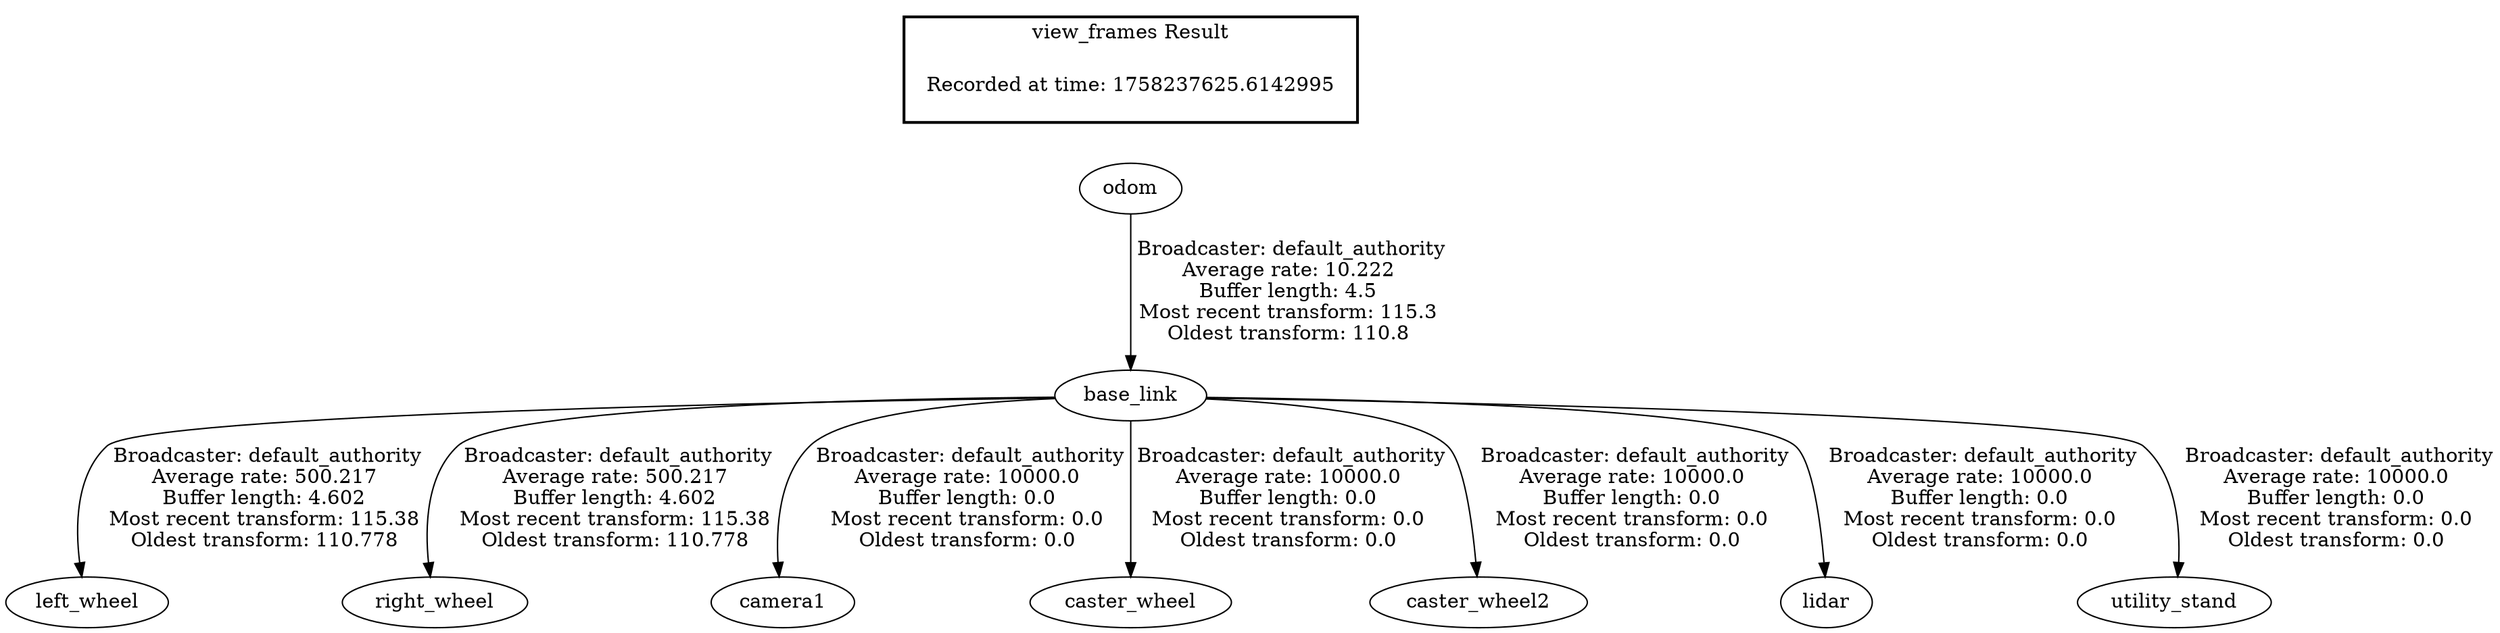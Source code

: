 digraph G {
"base_link" -> "left_wheel"[label=" Broadcaster: default_authority\nAverage rate: 500.217\nBuffer length: 4.602\nMost recent transform: 115.38\nOldest transform: 110.778\n"];
"odom" -> "base_link"[label=" Broadcaster: default_authority\nAverage rate: 10.222\nBuffer length: 4.5\nMost recent transform: 115.3\nOldest transform: 110.8\n"];
"base_link" -> "right_wheel"[label=" Broadcaster: default_authority\nAverage rate: 500.217\nBuffer length: 4.602\nMost recent transform: 115.38\nOldest transform: 110.778\n"];
"base_link" -> "camera1"[label=" Broadcaster: default_authority\nAverage rate: 10000.0\nBuffer length: 0.0\nMost recent transform: 0.0\nOldest transform: 0.0\n"];
"base_link" -> "caster_wheel"[label=" Broadcaster: default_authority\nAverage rate: 10000.0\nBuffer length: 0.0\nMost recent transform: 0.0\nOldest transform: 0.0\n"];
"base_link" -> "caster_wheel2"[label=" Broadcaster: default_authority\nAverage rate: 10000.0\nBuffer length: 0.0\nMost recent transform: 0.0\nOldest transform: 0.0\n"];
"base_link" -> "lidar"[label=" Broadcaster: default_authority\nAverage rate: 10000.0\nBuffer length: 0.0\nMost recent transform: 0.0\nOldest transform: 0.0\n"];
"base_link" -> "utility_stand"[label=" Broadcaster: default_authority\nAverage rate: 10000.0\nBuffer length: 0.0\nMost recent transform: 0.0\nOldest transform: 0.0\n"];
edge [style=invis];
 subgraph cluster_legend { style=bold; color=black; label ="view_frames Result";
"Recorded at time: 1758237625.6142995"[ shape=plaintext ] ;
}->"odom";
}